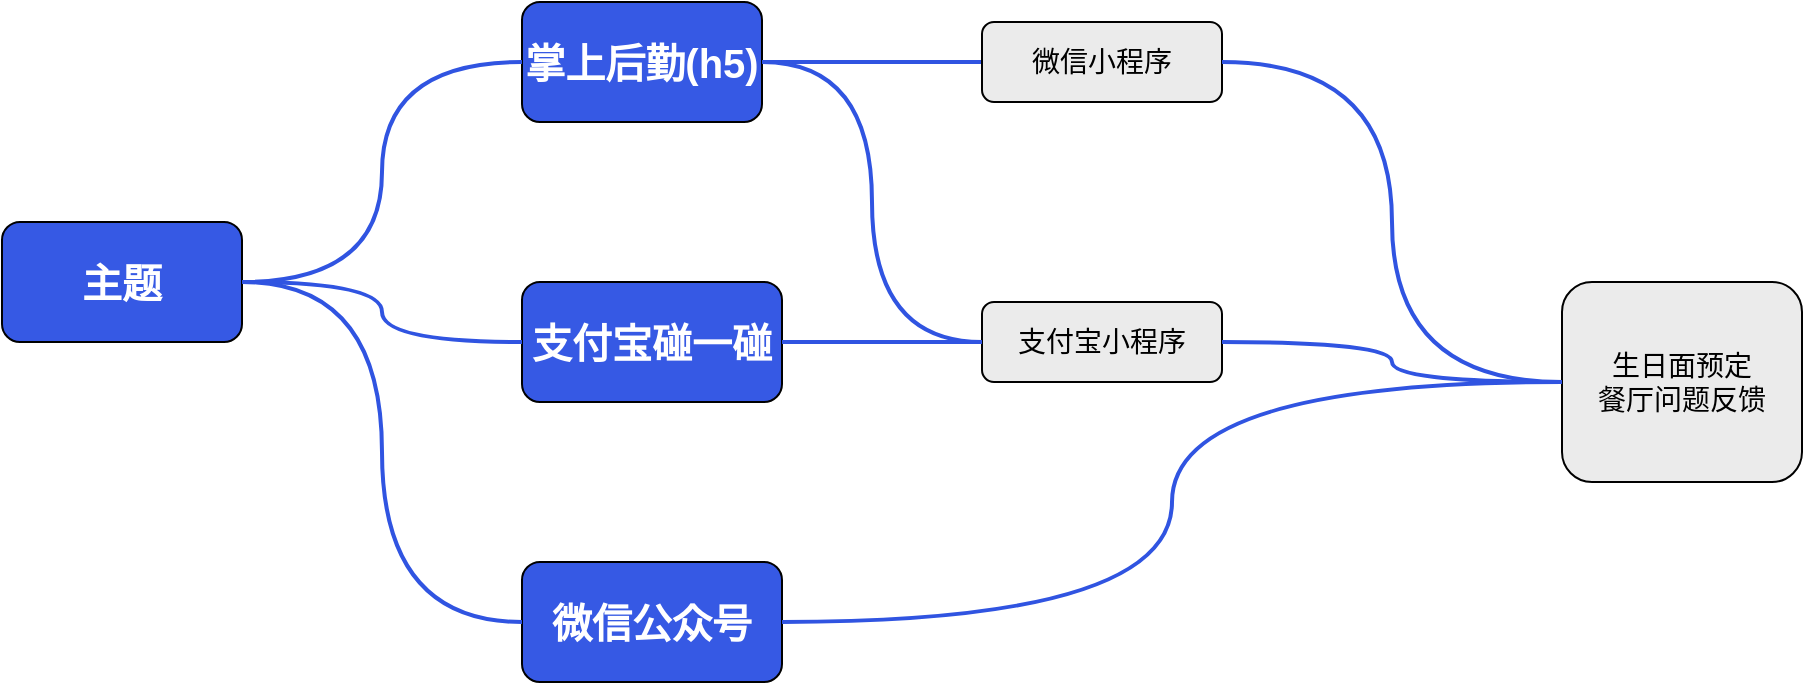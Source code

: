 <mxfile version="28.2.7" pages="2">
  <diagram name="第 1 页" id="ZO3rH8YjWERtdVbSypMz">
    <mxGraphModel dx="2040" dy="657" grid="1" gridSize="10" guides="1" tooltips="1" connect="1" arrows="1" fold="1" page="1" pageScale="1" pageWidth="827" pageHeight="1169" math="0" shadow="0">
      <root>
        <mxCell id="0" />
        <mxCell id="1" parent="0" />
        <mxCell id="nDctGN0-oycBQMKMwsl5-1" style="rounded=0;orthogonalLoop=1;jettySize=auto;html=1;exitX=1;exitY=0.5;exitDx=0;exitDy=0;entryX=0;entryY=0.5;entryDx=0;entryDy=0;edgeStyle=orthogonalEdgeStyle;endArrow=none;endFill=0;strokeColor=#3054E1;jumpStyle=none;curved=1;strokeWidth=2;" parent="1" source="pypmLrJN1XnfOf-GO7F7-2" target="pypmLrJN1XnfOf-GO7F7-4" edge="1">
          <mxGeometry relative="1" as="geometry" />
        </mxCell>
        <mxCell id="pypmLrJN1XnfOf-GO7F7-2" value="&lt;font style=&quot;color: rgb(255, 255, 255); font-size: 20px;&quot;&gt;&lt;b style=&quot;&quot;&gt;掌上后勤(h5)&lt;/b&gt;&lt;/font&gt;" style="rounded=1;whiteSpace=wrap;html=1;fillColor=#3659E4;" parent="1" vertex="1">
          <mxGeometry x="170" y="270" width="120" height="60" as="geometry" />
        </mxCell>
        <mxCell id="pypmLrJN1XnfOf-GO7F7-3" value="&lt;font color=&quot;#ffffff&quot;&gt;&lt;span style=&quot;font-size: 20px;&quot;&gt;&lt;b&gt;支付宝碰一碰&lt;/b&gt;&lt;/span&gt;&lt;/font&gt;" style="rounded=1;whiteSpace=wrap;html=1;fillColor=#3659E4;" parent="1" vertex="1">
          <mxGeometry x="170" y="410" width="130" height="60" as="geometry" />
        </mxCell>
        <mxCell id="pypmLrJN1XnfOf-GO7F7-4" value="&lt;font style=&quot;font-size: 14px;&quot;&gt;微信小程序&lt;/font&gt;" style="rounded=1;whiteSpace=wrap;html=1;fillColor=#EBEBEB;" parent="1" vertex="1">
          <mxGeometry x="400" y="280" width="120" height="40" as="geometry" />
        </mxCell>
        <mxCell id="pypmLrJN1XnfOf-GO7F7-5" value="&lt;span style=&quot;font-size: 14px;&quot;&gt;支付宝小程序&lt;/span&gt;" style="rounded=1;whiteSpace=wrap;html=1;fillColor=#EBEBEB;" parent="1" vertex="1">
          <mxGeometry x="400" y="420" width="120" height="40" as="geometry" />
        </mxCell>
        <mxCell id="nDctGN0-oycBQMKMwsl5-2" style="rounded=0;orthogonalLoop=1;jettySize=auto;html=1;exitX=1;exitY=0.5;exitDx=0;exitDy=0;entryX=0;entryY=0.5;entryDx=0;entryDy=0;edgeStyle=orthogonalEdgeStyle;endArrow=none;endFill=0;strokeColor=#3054E1;jumpStyle=none;curved=1;strokeWidth=2;" parent="1" source="pypmLrJN1XnfOf-GO7F7-2" target="pypmLrJN1XnfOf-GO7F7-5" edge="1">
          <mxGeometry relative="1" as="geometry">
            <mxPoint x="330" y="350" as="sourcePoint" />
            <mxPoint x="430" y="320" as="targetPoint" />
          </mxGeometry>
        </mxCell>
        <mxCell id="nDctGN0-oycBQMKMwsl5-3" style="rounded=0;orthogonalLoop=1;jettySize=auto;html=1;exitX=1;exitY=0.5;exitDx=0;exitDy=0;entryX=0;entryY=0.5;entryDx=0;entryDy=0;edgeStyle=orthogonalEdgeStyle;endArrow=none;endFill=0;strokeColor=#3054E1;jumpStyle=none;curved=1;strokeWidth=2;" parent="1" source="pypmLrJN1XnfOf-GO7F7-3" target="pypmLrJN1XnfOf-GO7F7-5" edge="1">
          <mxGeometry relative="1" as="geometry">
            <mxPoint x="350" y="420" as="sourcePoint" />
            <mxPoint x="450" y="500" as="targetPoint" />
          </mxGeometry>
        </mxCell>
        <mxCell id="nDctGN0-oycBQMKMwsl5-4" value="&lt;div style=&quot;&quot;&gt;&lt;span style=&quot;font-size: 14px; background-color: transparent; color: light-dark(rgb(0, 0, 0), rgb(255, 255, 255));&quot;&gt;生日面预定&lt;/span&gt;&lt;/div&gt;&lt;div style=&quot;&quot;&gt;&lt;span style=&quot;font-size: 14px;&quot;&gt;餐厅问题反馈&lt;/span&gt;&lt;/div&gt;" style="rounded=1;whiteSpace=wrap;html=1;fillColor=#EBEBEB;align=center;" parent="1" vertex="1">
          <mxGeometry x="690" y="410" width="120" height="100" as="geometry" />
        </mxCell>
        <mxCell id="nDctGN0-oycBQMKMwsl5-5" value="&lt;font color=&quot;#ffffff&quot;&gt;&lt;span style=&quot;font-size: 20px;&quot;&gt;&lt;b&gt;主题&lt;/b&gt;&lt;/span&gt;&lt;/font&gt;" style="rounded=1;whiteSpace=wrap;html=1;fillColor=#3659E4;" parent="1" vertex="1">
          <mxGeometry x="-90" y="380" width="120" height="60" as="geometry" />
        </mxCell>
        <mxCell id="nDctGN0-oycBQMKMwsl5-6" style="rounded=0;orthogonalLoop=1;jettySize=auto;html=1;edgeStyle=orthogonalEdgeStyle;endArrow=none;endFill=0;strokeColor=#3054E1;jumpStyle=none;curved=1;strokeWidth=2;entryX=0;entryY=0.5;entryDx=0;entryDy=0;exitX=1;exitY=0.5;exitDx=0;exitDy=0;" parent="1" source="nDctGN0-oycBQMKMwsl5-5" target="pypmLrJN1XnfOf-GO7F7-2" edge="1">
          <mxGeometry relative="1" as="geometry">
            <mxPoint x="50" y="370" as="sourcePoint" />
            <mxPoint x="330" y="360" as="targetPoint" />
          </mxGeometry>
        </mxCell>
        <mxCell id="nDctGN0-oycBQMKMwsl5-7" style="rounded=0;orthogonalLoop=1;jettySize=auto;html=1;exitX=1;exitY=0.5;exitDx=0;exitDy=0;edgeStyle=orthogonalEdgeStyle;endArrow=none;endFill=0;strokeColor=#3054E1;jumpStyle=none;curved=1;strokeWidth=2;entryX=0;entryY=0.5;entryDx=0;entryDy=0;" parent="1" source="nDctGN0-oycBQMKMwsl5-5" target="pypmLrJN1XnfOf-GO7F7-3" edge="1">
          <mxGeometry relative="1" as="geometry">
            <mxPoint x="210" y="453" as="sourcePoint" />
            <mxPoint x="309" y="400" as="targetPoint" />
          </mxGeometry>
        </mxCell>
        <mxCell id="nDctGN0-oycBQMKMwsl5-8" value="&lt;font color=&quot;#ffffff&quot;&gt;&lt;span style=&quot;font-size: 20px;&quot;&gt;&lt;b&gt;微信公众号&lt;/b&gt;&lt;/span&gt;&lt;/font&gt;" style="rounded=1;whiteSpace=wrap;html=1;fillColor=#3659E4;" parent="1" vertex="1">
          <mxGeometry x="170" y="550" width="130" height="60" as="geometry" />
        </mxCell>
        <mxCell id="nDctGN0-oycBQMKMwsl5-9" style="rounded=0;orthogonalLoop=1;jettySize=auto;html=1;exitX=1;exitY=0.5;exitDx=0;exitDy=0;edgeStyle=orthogonalEdgeStyle;endArrow=none;endFill=0;strokeColor=#3054E1;jumpStyle=none;curved=1;strokeWidth=2;entryX=0;entryY=0.5;entryDx=0;entryDy=0;" parent="1" source="nDctGN0-oycBQMKMwsl5-5" target="nDctGN0-oycBQMKMwsl5-8" edge="1">
          <mxGeometry relative="1" as="geometry">
            <mxPoint x="150" y="460" as="sourcePoint" />
            <mxPoint x="270" y="530" as="targetPoint" />
          </mxGeometry>
        </mxCell>
        <mxCell id="nDctGN0-oycBQMKMwsl5-10" style="rounded=0;orthogonalLoop=1;jettySize=auto;html=1;exitX=1;exitY=0.5;exitDx=0;exitDy=0;entryX=0;entryY=0.5;entryDx=0;entryDy=0;edgeStyle=orthogonalEdgeStyle;endArrow=none;endFill=0;strokeColor=#3054E1;jumpStyle=none;curved=1;strokeWidth=2;" parent="1" source="pypmLrJN1XnfOf-GO7F7-4" target="nDctGN0-oycBQMKMwsl5-4" edge="1">
          <mxGeometry relative="1" as="geometry">
            <mxPoint x="630" y="370" as="sourcePoint" />
            <mxPoint x="740" y="320" as="targetPoint" />
          </mxGeometry>
        </mxCell>
        <mxCell id="nDctGN0-oycBQMKMwsl5-11" style="rounded=0;orthogonalLoop=1;jettySize=auto;html=1;exitX=1;exitY=0.5;exitDx=0;exitDy=0;entryX=0;entryY=0.5;entryDx=0;entryDy=0;edgeStyle=orthogonalEdgeStyle;endArrow=none;endFill=0;strokeColor=#3054E1;jumpStyle=none;curved=1;strokeWidth=2;" parent="1" source="pypmLrJN1XnfOf-GO7F7-5" target="nDctGN0-oycBQMKMwsl5-4" edge="1">
          <mxGeometry relative="1" as="geometry">
            <mxPoint x="560" y="410" as="sourcePoint" />
            <mxPoint x="747" y="560" as="targetPoint" />
          </mxGeometry>
        </mxCell>
        <mxCell id="nDctGN0-oycBQMKMwsl5-12" style="rounded=0;orthogonalLoop=1;jettySize=auto;html=1;entryX=0;entryY=0.5;entryDx=0;entryDy=0;edgeStyle=orthogonalEdgeStyle;endArrow=none;endFill=0;strokeColor=#3054E1;jumpStyle=none;curved=1;strokeWidth=2;" parent="1" source="nDctGN0-oycBQMKMwsl5-8" target="nDctGN0-oycBQMKMwsl5-4" edge="1">
          <mxGeometry relative="1" as="geometry">
            <mxPoint x="420" y="610" as="sourcePoint" />
            <mxPoint x="520" y="540" as="targetPoint" />
          </mxGeometry>
        </mxCell>
      </root>
    </mxGraphModel>
  </diagram>
  <diagram id="VbSQ5UtO5Gq2X1h3BU8P" name="第 2 页">
    <mxGraphModel dx="1213" dy="657" grid="1" gridSize="10" guides="1" tooltips="1" connect="1" arrows="1" fold="1" page="1" pageScale="1" pageWidth="827" pageHeight="1169" math="0" shadow="0">
      <root>
        <mxCell id="0" />
        <mxCell id="1" parent="0" />
        <mxCell id="vRhz_uA84JF1N8fxo4zS-1" style="rounded=0;orthogonalLoop=1;jettySize=auto;html=1;exitX=1;exitY=0.5;exitDx=0;exitDy=0;entryX=0;entryY=0.5;entryDx=0;entryDy=0;edgeStyle=orthogonalEdgeStyle;endArrow=none;endFill=0;strokeColor=#3054E1;jumpStyle=none;curved=1;strokeWidth=2;" parent="1" source="vRhz_uA84JF1N8fxo4zS-2" target="vRhz_uA84JF1N8fxo4zS-4" edge="1">
          <mxGeometry relative="1" as="geometry" />
        </mxCell>
        <mxCell id="vRhz_uA84JF1N8fxo4zS-2" value="&lt;font style=&quot;font-size: 18px;&quot; color=&quot;#ffffff&quot;&gt;&lt;b style=&quot;&quot;&gt;h5页面&lt;/b&gt;&lt;/font&gt;" style="rounded=1;whiteSpace=wrap;html=1;fillColor=#3659E4;" parent="1" vertex="1">
          <mxGeometry x="460" y="275" width="190" height="50" as="geometry" />
        </mxCell>
        <mxCell id="vRhz_uA84JF1N8fxo4zS-3" value="&lt;font style=&quot;font-size: 18px;&quot; color=&quot;#ffffff&quot;&gt;&lt;b style=&quot;&quot;&gt;支付宝碰一碰/扫一扫&lt;/b&gt;&lt;/font&gt;" style="rounded=1;whiteSpace=wrap;html=1;fillColor=#3659E4;" parent="1" vertex="1">
          <mxGeometry x="460" y="412.5" width="190" height="55" as="geometry" />
        </mxCell>
        <mxCell id="vRhz_uA84JF1N8fxo4zS-4" value="&lt;font style=&quot;font-size: 14px;&quot;&gt;微信小程序&lt;/font&gt;" style="rounded=1;whiteSpace=wrap;html=1;fillColor=#EBEBEB;" parent="1" vertex="1">
          <mxGeometry x="740" y="280" width="120" height="40" as="geometry" />
        </mxCell>
        <mxCell id="vRhz_uA84JF1N8fxo4zS-5" value="&lt;span style=&quot;font-size: 14px;&quot;&gt;支付宝小程序&lt;/span&gt;" style="rounded=1;whiteSpace=wrap;html=1;fillColor=#EBEBEB;" parent="1" vertex="1">
          <mxGeometry x="740" y="420" width="120" height="40" as="geometry" />
        </mxCell>
        <mxCell id="vRhz_uA84JF1N8fxo4zS-6" style="rounded=0;orthogonalLoop=1;jettySize=auto;html=1;exitX=1;exitY=0.5;exitDx=0;exitDy=0;entryX=0;entryY=0.5;entryDx=0;entryDy=0;edgeStyle=orthogonalEdgeStyle;endArrow=none;endFill=0;strokeColor=#3054E1;jumpStyle=none;curved=1;strokeWidth=2;" parent="1" source="vRhz_uA84JF1N8fxo4zS-2" target="vRhz_uA84JF1N8fxo4zS-5" edge="1">
          <mxGeometry relative="1" as="geometry">
            <mxPoint x="670" y="350" as="sourcePoint" />
            <mxPoint x="770" y="320" as="targetPoint" />
          </mxGeometry>
        </mxCell>
        <mxCell id="vRhz_uA84JF1N8fxo4zS-7" style="rounded=0;orthogonalLoop=1;jettySize=auto;html=1;exitX=1;exitY=0.5;exitDx=0;exitDy=0;entryX=0;entryY=0.5;entryDx=0;entryDy=0;edgeStyle=orthogonalEdgeStyle;endArrow=none;endFill=0;strokeColor=#3054E1;jumpStyle=none;curved=1;strokeWidth=2;" parent="1" source="vRhz_uA84JF1N8fxo4zS-3" target="vRhz_uA84JF1N8fxo4zS-5" edge="1">
          <mxGeometry relative="1" as="geometry">
            <mxPoint x="690" y="420" as="sourcePoint" />
            <mxPoint x="790" y="500" as="targetPoint" />
          </mxGeometry>
        </mxCell>
        <mxCell id="vRhz_uA84JF1N8fxo4zS-9" value="&lt;font color=&quot;#ffffff&quot;&gt;&lt;span style=&quot;font-size: 20px;&quot;&gt;&lt;b&gt;掌上后勤&lt;/b&gt;&lt;/span&gt;&lt;/font&gt;" style="rounded=1;whiteSpace=wrap;html=1;fillColor=#3659E4;" parent="1" vertex="1">
          <mxGeometry x="150" y="380" width="120" height="60" as="geometry" />
        </mxCell>
        <mxCell id="vRhz_uA84JF1N8fxo4zS-11" style="rounded=0;orthogonalLoop=1;jettySize=auto;html=1;exitX=1;exitY=0.5;exitDx=0;exitDy=0;edgeStyle=orthogonalEdgeStyle;endArrow=none;endFill=0;strokeColor=#3054E1;jumpStyle=none;curved=1;strokeWidth=2;entryX=0;entryY=0.5;entryDx=0;entryDy=0;" parent="1" source="dNVaqa3dVQuI3M030Ilr-2" target="vRhz_uA84JF1N8fxo4zS-3" edge="1">
          <mxGeometry relative="1" as="geometry">
            <mxPoint x="550" y="453" as="sourcePoint" />
            <mxPoint x="649" y="400" as="targetPoint" />
          </mxGeometry>
        </mxCell>
        <mxCell id="vRhz_uA84JF1N8fxo4zS-12" value="&lt;font style=&quot;font-size: 18px;&quot; color=&quot;#ffffff&quot;&gt;&lt;b style=&quot;&quot;&gt;微信公众号&lt;/b&gt;&lt;/font&gt;" style="rounded=1;whiteSpace=wrap;html=1;fillColor=#3659E4;" parent="1" vertex="1">
          <mxGeometry x="460" y="515" width="190" height="45" as="geometry" />
        </mxCell>
        <mxCell id="vRhz_uA84JF1N8fxo4zS-13" style="rounded=0;orthogonalLoop=1;jettySize=auto;html=1;exitX=1;exitY=0.5;exitDx=0;exitDy=0;edgeStyle=orthogonalEdgeStyle;endArrow=none;endFill=0;strokeColor=#3054E1;jumpStyle=none;curved=1;strokeWidth=2;entryX=0;entryY=0.5;entryDx=0;entryDy=0;" parent="1" source="dNVaqa3dVQuI3M030Ilr-3" target="vRhz_uA84JF1N8fxo4zS-12" edge="1">
          <mxGeometry relative="1" as="geometry">
            <mxPoint x="490" y="460" as="sourcePoint" />
            <mxPoint x="610" y="530" as="targetPoint" />
          </mxGeometry>
        </mxCell>
        <mxCell id="vRhz_uA84JF1N8fxo4zS-14" style="rounded=0;orthogonalLoop=1;jettySize=auto;html=1;exitX=1;exitY=0.5;exitDx=0;exitDy=0;entryX=0;entryY=0.5;entryDx=0;entryDy=0;endArrow=none;endFill=0;strokeColor=#3054E1;jumpStyle=none;strokeWidth=2;edgeStyle=orthogonalEdgeStyle;curved=1;" parent="1" source="vRhz_uA84JF1N8fxo4zS-4" target="wowLJBo5OBE5vU-065UZ-2" edge="1">
          <mxGeometry relative="1" as="geometry">
            <mxPoint x="970" y="370" as="sourcePoint" />
            <mxPoint x="1050.0" y="420" as="targetPoint" />
          </mxGeometry>
        </mxCell>
        <mxCell id="vRhz_uA84JF1N8fxo4zS-15" style="rounded=0;orthogonalLoop=1;jettySize=auto;html=1;exitX=1;exitY=0.5;exitDx=0;exitDy=0;endArrow=none;endFill=0;strokeColor=#3054E1;jumpStyle=none;strokeWidth=2;edgeStyle=orthogonalEdgeStyle;curved=1;entryX=0;entryY=0.5;entryDx=0;entryDy=0;" parent="1" source="vRhz_uA84JF1N8fxo4zS-5" target="wowLJBo5OBE5vU-065UZ-2" edge="1">
          <mxGeometry relative="1" as="geometry">
            <mxPoint x="900" y="410" as="sourcePoint" />
            <mxPoint x="1050" y="420" as="targetPoint" />
          </mxGeometry>
        </mxCell>
        <mxCell id="vRhz_uA84JF1N8fxo4zS-16" style="rounded=0;orthogonalLoop=1;jettySize=auto;html=1;endArrow=none;endFill=0;strokeColor=#3054E1;jumpStyle=none;strokeWidth=2;edgeStyle=orthogonalEdgeStyle;curved=1;entryX=0;entryY=0.5;entryDx=0;entryDy=0;" parent="1" source="vRhz_uA84JF1N8fxo4zS-12" target="wowLJBo5OBE5vU-065UZ-2" edge="1">
          <mxGeometry relative="1" as="geometry">
            <mxPoint x="760" y="610" as="sourcePoint" />
            <mxPoint x="1050" y="420" as="targetPoint" />
          </mxGeometry>
        </mxCell>
        <mxCell id="wowLJBo5OBE5vU-065UZ-2" value="&lt;font style=&quot;font-size: 14px;&quot;&gt;功能&lt;/font&gt;" style="rounded=0;whiteSpace=wrap;html=1;fillColor=#EBEBEB;" parent="1" vertex="1">
          <mxGeometry x="1010" y="415" width="110" height="50" as="geometry" />
        </mxCell>
        <mxCell id="wowLJBo5OBE5vU-065UZ-5" style="rounded=0;orthogonalLoop=1;jettySize=auto;html=1;exitX=1;exitY=0.5;exitDx=0;exitDy=0;endArrow=none;endFill=0;strokeColor=#3054E1;jumpStyle=none;strokeWidth=2;edgeStyle=orthogonalEdgeStyle;curved=1;entryX=0;entryY=0.5;entryDx=0;entryDy=0;" parent="1" source="wowLJBo5OBE5vU-065UZ-2" target="wowLJBo5OBE5vU-065UZ-7" edge="1">
          <mxGeometry relative="1" as="geometry">
            <mxPoint x="1200" y="430" as="sourcePoint" />
            <mxPoint x="1210" y="390" as="targetPoint" />
          </mxGeometry>
        </mxCell>
        <mxCell id="wowLJBo5OBE5vU-065UZ-6" style="rounded=0;orthogonalLoop=1;jettySize=auto;html=1;endArrow=none;endFill=0;strokeColor=#3054E1;jumpStyle=none;strokeWidth=2;edgeStyle=orthogonalEdgeStyle;curved=1;entryX=0;entryY=0.5;entryDx=0;entryDy=0;" parent="1" target="wowLJBo5OBE5vU-065UZ-8" edge="1">
          <mxGeometry relative="1" as="geometry">
            <mxPoint x="1120" y="440" as="sourcePoint" />
            <mxPoint x="1210" y="490" as="targetPoint" />
          </mxGeometry>
        </mxCell>
        <mxCell id="wowLJBo5OBE5vU-065UZ-7" value="&lt;span style=&quot;font-size: 14px;&quot;&gt;生日面预定&lt;/span&gt;" style="rounded=0;whiteSpace=wrap;html=1;" parent="1" vertex="1">
          <mxGeometry x="1220" y="360" width="100" height="40" as="geometry" />
        </mxCell>
        <mxCell id="wowLJBo5OBE5vU-065UZ-8" value="&lt;span style=&quot;font-size: 14px;&quot;&gt;餐厅问题反馈&lt;/span&gt;" style="rounded=0;whiteSpace=wrap;html=1;" parent="1" vertex="1">
          <mxGeometry x="1220" y="510" width="100" height="40" as="geometry" />
        </mxCell>
        <mxCell id="dNVaqa3dVQuI3M030Ilr-4" value="" style="rounded=0;orthogonalLoop=1;jettySize=auto;html=1;edgeStyle=orthogonalEdgeStyle;endArrow=none;endFill=0;strokeColor=#3054E1;jumpStyle=none;curved=1;strokeWidth=2;entryX=0;entryY=0.5;entryDx=0;entryDy=0;exitX=1;exitY=0.5;exitDx=0;exitDy=0;" edge="1" parent="1" source="dNVaqa3dVQuI3M030Ilr-10" target="vRhz_uA84JF1N8fxo4zS-2">
          <mxGeometry relative="1" as="geometry">
            <mxPoint x="320" y="445" as="sourcePoint" />
            <mxPoint x="370" y="345" as="targetPoint" />
          </mxGeometry>
        </mxCell>
        <mxCell id="dNVaqa3dVQuI3M030Ilr-5" value="" style="rounded=0;orthogonalLoop=1;jettySize=auto;html=1;exitX=1;exitY=0.5;exitDx=0;exitDy=0;edgeStyle=orthogonalEdgeStyle;endArrow=none;endFill=0;strokeColor=#3054E1;jumpStyle=none;curved=1;strokeWidth=2;entryX=0;entryY=0.5;entryDx=0;entryDy=0;" edge="1" parent="1" source="vRhz_uA84JF1N8fxo4zS-9" target="dNVaqa3dVQuI3M030Ilr-2">
          <mxGeometry relative="1" as="geometry">
            <mxPoint x="320" y="445" as="sourcePoint" />
            <mxPoint x="460" y="455" as="targetPoint" />
          </mxGeometry>
        </mxCell>
        <mxCell id="dNVaqa3dVQuI3M030Ilr-2" value="&lt;font style=&quot;font-size: 16px;&quot;&gt;入口2&lt;/font&gt;" style="text;html=1;whiteSpace=wrap;strokeColor=none;fillColor=none;align=center;verticalAlign=middle;rounded=0;" vertex="1" parent="1">
          <mxGeometry x="370" y="430" width="60" height="30" as="geometry" />
        </mxCell>
        <mxCell id="dNVaqa3dVQuI3M030Ilr-6" value="" style="rounded=0;orthogonalLoop=1;jettySize=auto;html=1;exitX=1;exitY=0.5;exitDx=0;exitDy=0;edgeStyle=orthogonalEdgeStyle;endArrow=none;endFill=0;strokeColor=#3054E1;jumpStyle=none;curved=1;strokeWidth=2;entryX=0;entryY=0.5;entryDx=0;entryDy=0;" edge="1" parent="1" source="vRhz_uA84JF1N8fxo4zS-9" target="dNVaqa3dVQuI3M030Ilr-3">
          <mxGeometry relative="1" as="geometry">
            <mxPoint x="320" y="445" as="sourcePoint" />
            <mxPoint x="490" y="590" as="targetPoint" />
          </mxGeometry>
        </mxCell>
        <mxCell id="dNVaqa3dVQuI3M030Ilr-3" value="&lt;font style=&quot;font-size: 16px;&quot;&gt;入口3&lt;/font&gt;" style="text;html=1;whiteSpace=wrap;strokeColor=none;fillColor=none;align=center;verticalAlign=middle;rounded=0;" vertex="1" parent="1">
          <mxGeometry x="370" y="530" width="60" height="30" as="geometry" />
        </mxCell>
        <mxCell id="dNVaqa3dVQuI3M030Ilr-7" style="edgeStyle=orthogonalEdgeStyle;rounded=0;orthogonalLoop=1;jettySize=auto;html=1;exitX=0.5;exitY=1;exitDx=0;exitDy=0;" edge="1" parent="1">
          <mxGeometry relative="1" as="geometry">
            <mxPoint x="400" y="360" as="sourcePoint" />
            <mxPoint x="400" y="360" as="targetPoint" />
          </mxGeometry>
        </mxCell>
        <mxCell id="dNVaqa3dVQuI3M030Ilr-8" value="&lt;font style=&quot;font-size: 22px;&quot;&gt;河北工业微校园&lt;/font&gt;" style="text;html=1;whiteSpace=wrap;strokeColor=none;fillColor=none;align=center;verticalAlign=middle;rounded=0;" vertex="1" parent="1">
          <mxGeometry x="640" y="150" width="220" height="30" as="geometry" />
        </mxCell>
        <mxCell id="dNVaqa3dVQuI3M030Ilr-11" value="" style="rounded=0;orthogonalLoop=1;jettySize=auto;html=1;edgeStyle=orthogonalEdgeStyle;endArrow=none;endFill=0;strokeColor=#3054E1;jumpStyle=none;curved=1;strokeWidth=2;entryX=0;entryY=0.5;entryDx=0;entryDy=0;exitX=1;exitY=0.5;exitDx=0;exitDy=0;" edge="1" parent="1" source="vRhz_uA84JF1N8fxo4zS-9" target="dNVaqa3dVQuI3M030Ilr-10">
          <mxGeometry relative="1" as="geometry">
            <mxPoint x="270" y="410" as="sourcePoint" />
            <mxPoint x="460" y="300" as="targetPoint" />
          </mxGeometry>
        </mxCell>
        <mxCell id="dNVaqa3dVQuI3M030Ilr-10" value="&lt;font style=&quot;font-size: 16px;&quot;&gt;入口1&lt;/font&gt;" style="text;html=1;whiteSpace=wrap;strokeColor=none;fillColor=none;align=center;verticalAlign=middle;rounded=0;" vertex="1" parent="1">
          <mxGeometry x="370" y="300" width="60" height="30" as="geometry" />
        </mxCell>
      </root>
    </mxGraphModel>
  </diagram>
</mxfile>
